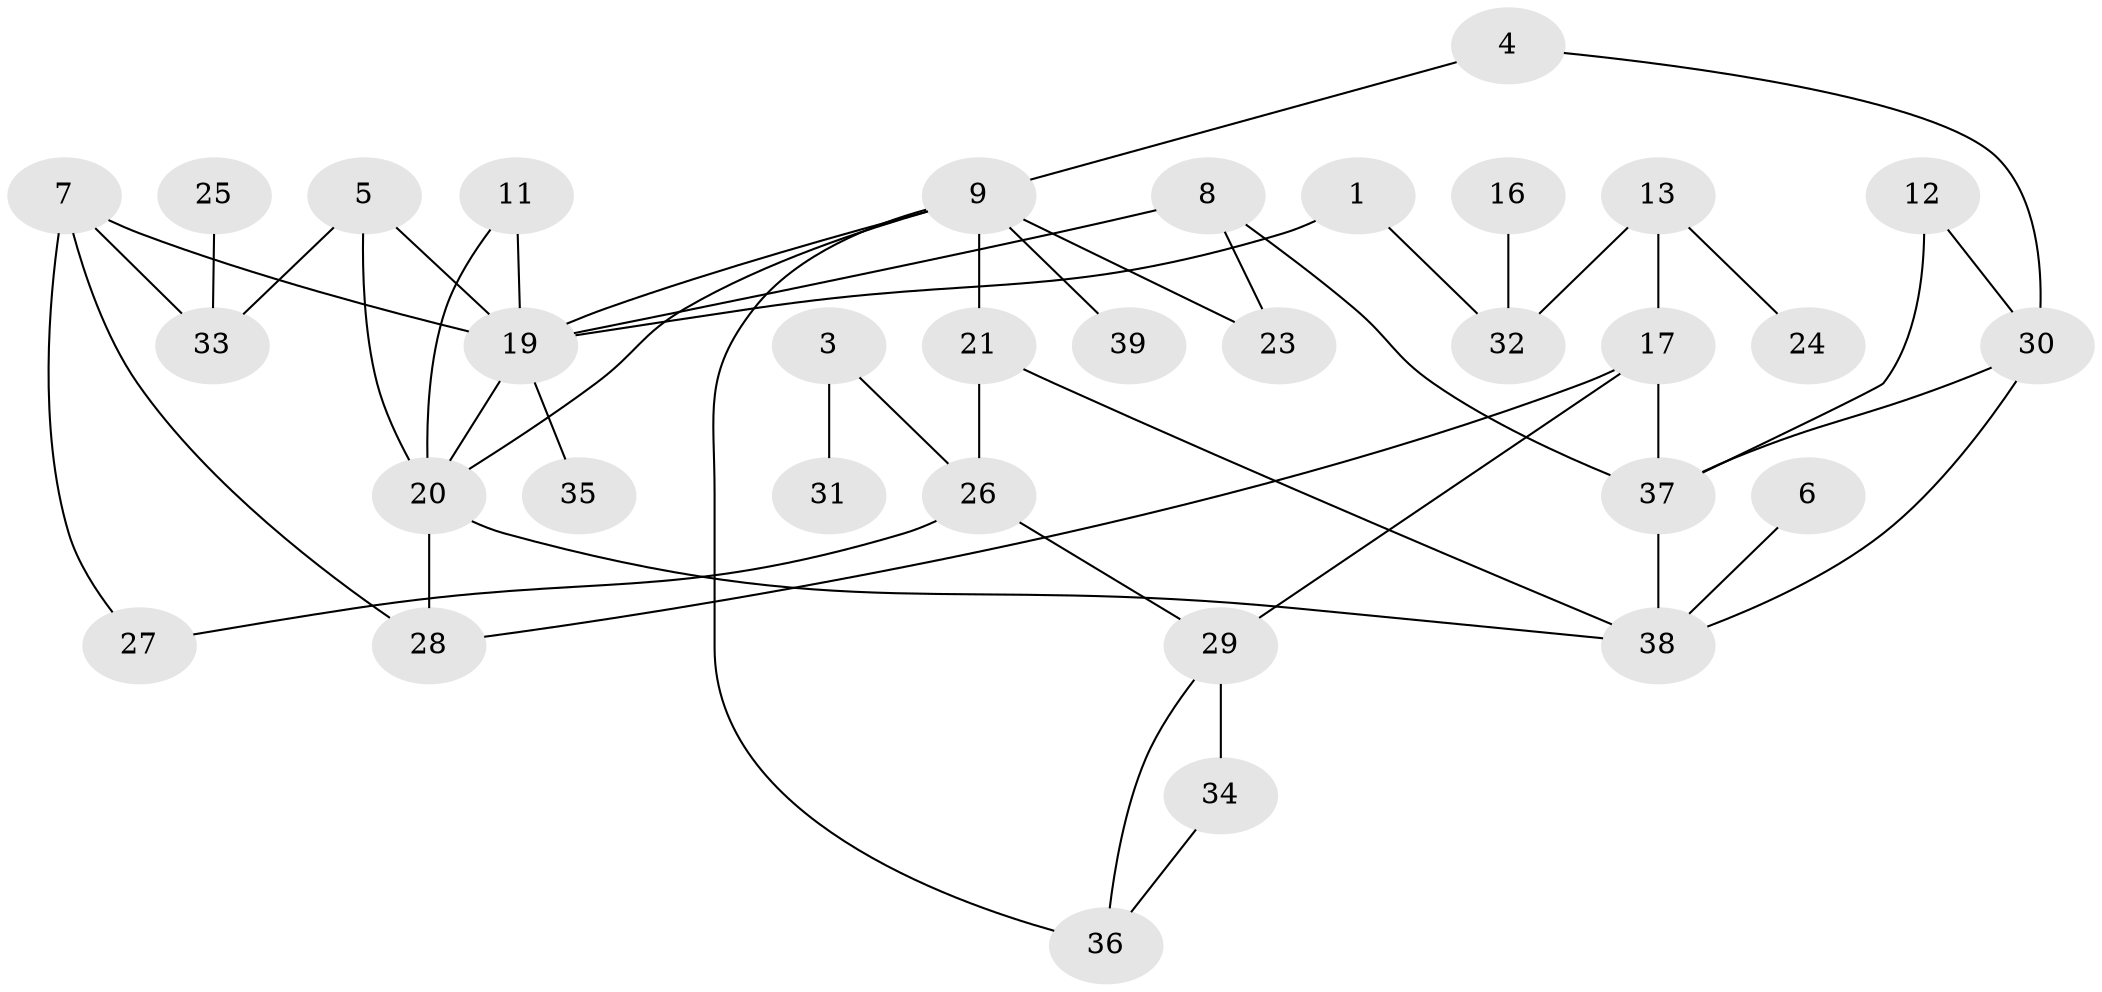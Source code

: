// original degree distribution, {1: 0.16883116883116883, 2: 0.42857142857142855, 6: 0.012987012987012988, 4: 0.06493506493506493, 0: 0.06493506493506493, 5: 0.06493506493506493, 3: 0.18181818181818182, 8: 0.012987012987012988}
// Generated by graph-tools (version 1.1) at 2025/00/03/09/25 03:00:54]
// undirected, 33 vertices, 49 edges
graph export_dot {
graph [start="1"]
  node [color=gray90,style=filled];
  1;
  3;
  4;
  5;
  6;
  7;
  8;
  9;
  11;
  12;
  13;
  16;
  17;
  19;
  20;
  21;
  23;
  24;
  25;
  26;
  27;
  28;
  29;
  30;
  31;
  32;
  33;
  34;
  35;
  36;
  37;
  38;
  39;
  1 -- 19 [weight=1.0];
  1 -- 32 [weight=1.0];
  3 -- 26 [weight=1.0];
  3 -- 31 [weight=1.0];
  4 -- 9 [weight=1.0];
  4 -- 30 [weight=1.0];
  5 -- 19 [weight=1.0];
  5 -- 20 [weight=1.0];
  5 -- 33 [weight=1.0];
  6 -- 38 [weight=1.0];
  7 -- 19 [weight=1.0];
  7 -- 27 [weight=1.0];
  7 -- 28 [weight=1.0];
  7 -- 33 [weight=1.0];
  8 -- 19 [weight=1.0];
  8 -- 23 [weight=1.0];
  8 -- 37 [weight=1.0];
  9 -- 19 [weight=1.0];
  9 -- 20 [weight=1.0];
  9 -- 21 [weight=2.0];
  9 -- 23 [weight=1.0];
  9 -- 36 [weight=1.0];
  9 -- 39 [weight=1.0];
  11 -- 19 [weight=1.0];
  11 -- 20 [weight=1.0];
  12 -- 30 [weight=1.0];
  12 -- 37 [weight=1.0];
  13 -- 17 [weight=1.0];
  13 -- 24 [weight=1.0];
  13 -- 32 [weight=1.0];
  16 -- 32 [weight=1.0];
  17 -- 28 [weight=1.0];
  17 -- 29 [weight=2.0];
  17 -- 37 [weight=1.0];
  19 -- 20 [weight=1.0];
  19 -- 35 [weight=1.0];
  20 -- 28 [weight=1.0];
  20 -- 38 [weight=1.0];
  21 -- 26 [weight=1.0];
  21 -- 38 [weight=1.0];
  25 -- 33 [weight=1.0];
  26 -- 27 [weight=1.0];
  26 -- 29 [weight=1.0];
  29 -- 34 [weight=1.0];
  29 -- 36 [weight=1.0];
  30 -- 37 [weight=1.0];
  30 -- 38 [weight=1.0];
  34 -- 36 [weight=1.0];
  37 -- 38 [weight=1.0];
}
